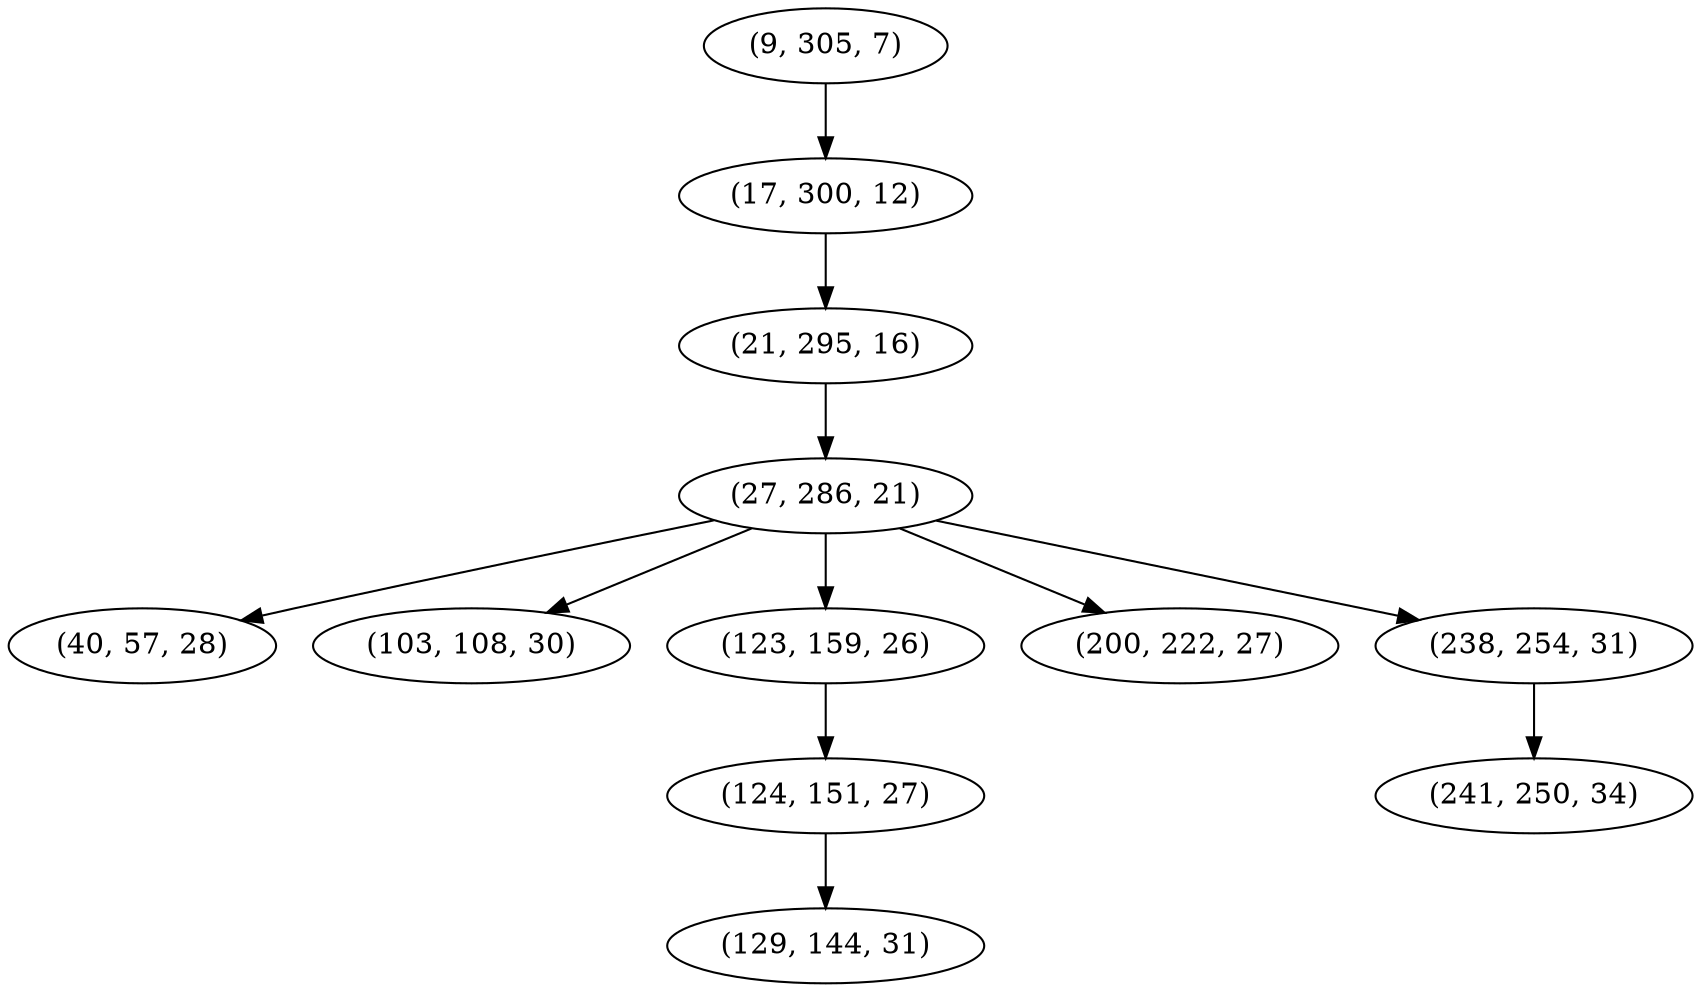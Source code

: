 digraph tree {
    "(9, 305, 7)";
    "(17, 300, 12)";
    "(21, 295, 16)";
    "(27, 286, 21)";
    "(40, 57, 28)";
    "(103, 108, 30)";
    "(123, 159, 26)";
    "(124, 151, 27)";
    "(129, 144, 31)";
    "(200, 222, 27)";
    "(238, 254, 31)";
    "(241, 250, 34)";
    "(9, 305, 7)" -> "(17, 300, 12)";
    "(17, 300, 12)" -> "(21, 295, 16)";
    "(21, 295, 16)" -> "(27, 286, 21)";
    "(27, 286, 21)" -> "(40, 57, 28)";
    "(27, 286, 21)" -> "(103, 108, 30)";
    "(27, 286, 21)" -> "(123, 159, 26)";
    "(27, 286, 21)" -> "(200, 222, 27)";
    "(27, 286, 21)" -> "(238, 254, 31)";
    "(123, 159, 26)" -> "(124, 151, 27)";
    "(124, 151, 27)" -> "(129, 144, 31)";
    "(238, 254, 31)" -> "(241, 250, 34)";
}
